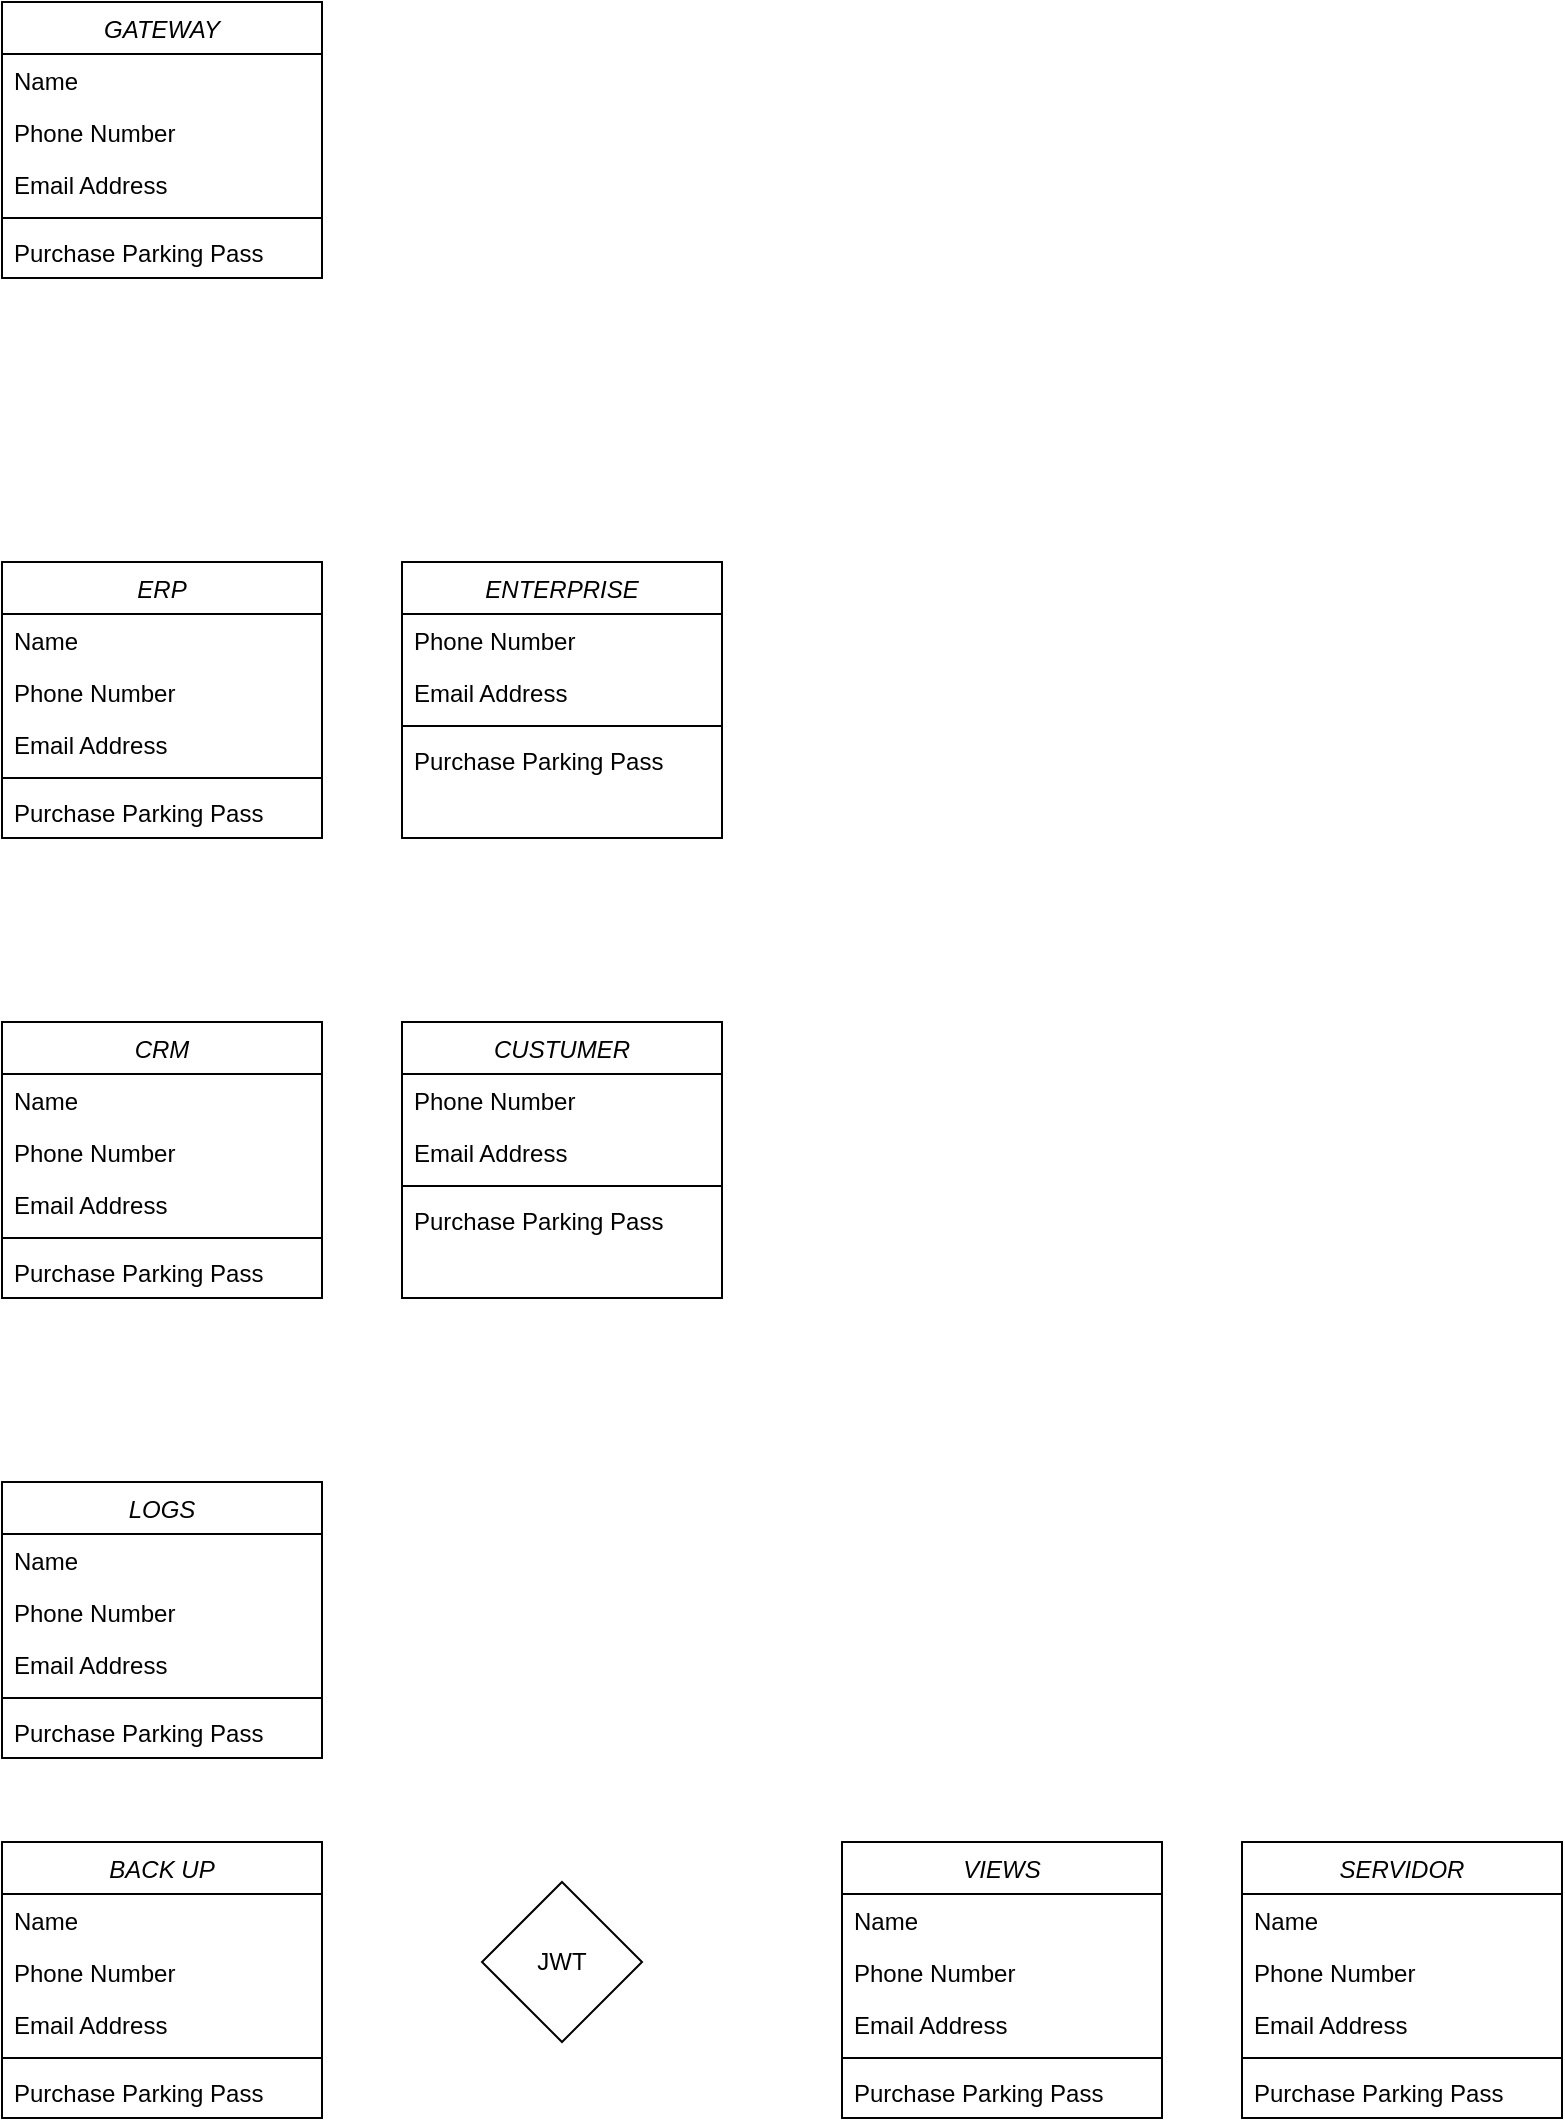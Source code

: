 <mxfile version="24.6.4" type="github">
  <diagram id="C5RBs43oDa-KdzZeNtuy" name="Page-1">
    <mxGraphModel dx="892" dy="606" grid="1" gridSize="10" guides="1" tooltips="1" connect="1" arrows="1" fold="1" page="1" pageScale="1" pageWidth="827" pageHeight="1169" math="0" shadow="0">
      <root>
        <mxCell id="WIyWlLk6GJQsqaUBKTNV-0" />
        <mxCell id="WIyWlLk6GJQsqaUBKTNV-1" parent="WIyWlLk6GJQsqaUBKTNV-0" />
        <mxCell id="zkfFHV4jXpPFQw0GAbJ--0" value="GATEWAY" style="swimlane;fontStyle=2;align=center;verticalAlign=top;childLayout=stackLayout;horizontal=1;startSize=26;horizontalStack=0;resizeParent=1;resizeLast=0;collapsible=1;marginBottom=0;rounded=0;shadow=0;strokeWidth=1;" parent="WIyWlLk6GJQsqaUBKTNV-1" vertex="1">
          <mxGeometry x="20" y="20" width="160" height="138" as="geometry">
            <mxRectangle x="230" y="140" width="160" height="26" as="alternateBounds" />
          </mxGeometry>
        </mxCell>
        <mxCell id="zkfFHV4jXpPFQw0GAbJ--1" value="Name" style="text;align=left;verticalAlign=top;spacingLeft=4;spacingRight=4;overflow=hidden;rotatable=0;points=[[0,0.5],[1,0.5]];portConstraint=eastwest;" parent="zkfFHV4jXpPFQw0GAbJ--0" vertex="1">
          <mxGeometry y="26" width="160" height="26" as="geometry" />
        </mxCell>
        <mxCell id="zkfFHV4jXpPFQw0GAbJ--2" value="Phone Number" style="text;align=left;verticalAlign=top;spacingLeft=4;spacingRight=4;overflow=hidden;rotatable=0;points=[[0,0.5],[1,0.5]];portConstraint=eastwest;rounded=0;shadow=0;html=0;" parent="zkfFHV4jXpPFQw0GAbJ--0" vertex="1">
          <mxGeometry y="52" width="160" height="26" as="geometry" />
        </mxCell>
        <mxCell id="zkfFHV4jXpPFQw0GAbJ--3" value="Email Address" style="text;align=left;verticalAlign=top;spacingLeft=4;spacingRight=4;overflow=hidden;rotatable=0;points=[[0,0.5],[1,0.5]];portConstraint=eastwest;rounded=0;shadow=0;html=0;" parent="zkfFHV4jXpPFQw0GAbJ--0" vertex="1">
          <mxGeometry y="78" width="160" height="26" as="geometry" />
        </mxCell>
        <mxCell id="zkfFHV4jXpPFQw0GAbJ--4" value="" style="line;html=1;strokeWidth=1;align=left;verticalAlign=middle;spacingTop=-1;spacingLeft=3;spacingRight=3;rotatable=0;labelPosition=right;points=[];portConstraint=eastwest;" parent="zkfFHV4jXpPFQw0GAbJ--0" vertex="1">
          <mxGeometry y="104" width="160" height="8" as="geometry" />
        </mxCell>
        <mxCell id="zkfFHV4jXpPFQw0GAbJ--5" value="Purchase Parking Pass" style="text;align=left;verticalAlign=top;spacingLeft=4;spacingRight=4;overflow=hidden;rotatable=0;points=[[0,0.5],[1,0.5]];portConstraint=eastwest;" parent="zkfFHV4jXpPFQw0GAbJ--0" vertex="1">
          <mxGeometry y="112" width="160" height="26" as="geometry" />
        </mxCell>
        <mxCell id="2K60zQkmRdF5p4EIiBmh-0" value="CRM" style="swimlane;fontStyle=2;align=center;verticalAlign=top;childLayout=stackLayout;horizontal=1;startSize=26;horizontalStack=0;resizeParent=1;resizeLast=0;collapsible=1;marginBottom=0;rounded=0;shadow=0;strokeWidth=1;" vertex="1" parent="WIyWlLk6GJQsqaUBKTNV-1">
          <mxGeometry x="20" y="530" width="160" height="138" as="geometry">
            <mxRectangle x="230" y="140" width="160" height="26" as="alternateBounds" />
          </mxGeometry>
        </mxCell>
        <mxCell id="2K60zQkmRdF5p4EIiBmh-1" value="Name" style="text;align=left;verticalAlign=top;spacingLeft=4;spacingRight=4;overflow=hidden;rotatable=0;points=[[0,0.5],[1,0.5]];portConstraint=eastwest;" vertex="1" parent="2K60zQkmRdF5p4EIiBmh-0">
          <mxGeometry y="26" width="160" height="26" as="geometry" />
        </mxCell>
        <mxCell id="2K60zQkmRdF5p4EIiBmh-2" value="Phone Number" style="text;align=left;verticalAlign=top;spacingLeft=4;spacingRight=4;overflow=hidden;rotatable=0;points=[[0,0.5],[1,0.5]];portConstraint=eastwest;rounded=0;shadow=0;html=0;" vertex="1" parent="2K60zQkmRdF5p4EIiBmh-0">
          <mxGeometry y="52" width="160" height="26" as="geometry" />
        </mxCell>
        <mxCell id="2K60zQkmRdF5p4EIiBmh-3" value="Email Address" style="text;align=left;verticalAlign=top;spacingLeft=4;spacingRight=4;overflow=hidden;rotatable=0;points=[[0,0.5],[1,0.5]];portConstraint=eastwest;rounded=0;shadow=0;html=0;" vertex="1" parent="2K60zQkmRdF5p4EIiBmh-0">
          <mxGeometry y="78" width="160" height="26" as="geometry" />
        </mxCell>
        <mxCell id="2K60zQkmRdF5p4EIiBmh-4" value="" style="line;html=1;strokeWidth=1;align=left;verticalAlign=middle;spacingTop=-1;spacingLeft=3;spacingRight=3;rotatable=0;labelPosition=right;points=[];portConstraint=eastwest;" vertex="1" parent="2K60zQkmRdF5p4EIiBmh-0">
          <mxGeometry y="104" width="160" height="8" as="geometry" />
        </mxCell>
        <mxCell id="2K60zQkmRdF5p4EIiBmh-5" value="Purchase Parking Pass" style="text;align=left;verticalAlign=top;spacingLeft=4;spacingRight=4;overflow=hidden;rotatable=0;points=[[0,0.5],[1,0.5]];portConstraint=eastwest;" vertex="1" parent="2K60zQkmRdF5p4EIiBmh-0">
          <mxGeometry y="112" width="160" height="26" as="geometry" />
        </mxCell>
        <mxCell id="2K60zQkmRdF5p4EIiBmh-6" value="ENTERPRISE" style="swimlane;fontStyle=2;align=center;verticalAlign=top;childLayout=stackLayout;horizontal=1;startSize=26;horizontalStack=0;resizeParent=1;resizeLast=0;collapsible=1;marginBottom=0;rounded=0;shadow=0;strokeWidth=1;" vertex="1" parent="WIyWlLk6GJQsqaUBKTNV-1">
          <mxGeometry x="220" y="300" width="160" height="138" as="geometry">
            <mxRectangle x="230" y="140" width="160" height="26" as="alternateBounds" />
          </mxGeometry>
        </mxCell>
        <mxCell id="2K60zQkmRdF5p4EIiBmh-8" value="Phone Number" style="text;align=left;verticalAlign=top;spacingLeft=4;spacingRight=4;overflow=hidden;rotatable=0;points=[[0,0.5],[1,0.5]];portConstraint=eastwest;rounded=0;shadow=0;html=0;" vertex="1" parent="2K60zQkmRdF5p4EIiBmh-6">
          <mxGeometry y="26" width="160" height="26" as="geometry" />
        </mxCell>
        <mxCell id="2K60zQkmRdF5p4EIiBmh-9" value="Email Address" style="text;align=left;verticalAlign=top;spacingLeft=4;spacingRight=4;overflow=hidden;rotatable=0;points=[[0,0.5],[1,0.5]];portConstraint=eastwest;rounded=0;shadow=0;html=0;" vertex="1" parent="2K60zQkmRdF5p4EIiBmh-6">
          <mxGeometry y="52" width="160" height="26" as="geometry" />
        </mxCell>
        <mxCell id="2K60zQkmRdF5p4EIiBmh-10" value="" style="line;html=1;strokeWidth=1;align=left;verticalAlign=middle;spacingTop=-1;spacingLeft=3;spacingRight=3;rotatable=0;labelPosition=right;points=[];portConstraint=eastwest;" vertex="1" parent="2K60zQkmRdF5p4EIiBmh-6">
          <mxGeometry y="78" width="160" height="8" as="geometry" />
        </mxCell>
        <mxCell id="2K60zQkmRdF5p4EIiBmh-11" value="Purchase Parking Pass" style="text;align=left;verticalAlign=top;spacingLeft=4;spacingRight=4;overflow=hidden;rotatable=0;points=[[0,0.5],[1,0.5]];portConstraint=eastwest;" vertex="1" parent="2K60zQkmRdF5p4EIiBmh-6">
          <mxGeometry y="86" width="160" height="26" as="geometry" />
        </mxCell>
        <mxCell id="2K60zQkmRdF5p4EIiBmh-13" value="VIEWS" style="swimlane;fontStyle=2;align=center;verticalAlign=top;childLayout=stackLayout;horizontal=1;startSize=26;horizontalStack=0;resizeParent=1;resizeLast=0;collapsible=1;marginBottom=0;rounded=0;shadow=0;strokeWidth=1;" vertex="1" parent="WIyWlLk6GJQsqaUBKTNV-1">
          <mxGeometry x="440" y="940" width="160" height="138" as="geometry">
            <mxRectangle x="230" y="140" width="160" height="26" as="alternateBounds" />
          </mxGeometry>
        </mxCell>
        <mxCell id="2K60zQkmRdF5p4EIiBmh-14" value="Name" style="text;align=left;verticalAlign=top;spacingLeft=4;spacingRight=4;overflow=hidden;rotatable=0;points=[[0,0.5],[1,0.5]];portConstraint=eastwest;" vertex="1" parent="2K60zQkmRdF5p4EIiBmh-13">
          <mxGeometry y="26" width="160" height="26" as="geometry" />
        </mxCell>
        <mxCell id="2K60zQkmRdF5p4EIiBmh-15" value="Phone Number" style="text;align=left;verticalAlign=top;spacingLeft=4;spacingRight=4;overflow=hidden;rotatable=0;points=[[0,0.5],[1,0.5]];portConstraint=eastwest;rounded=0;shadow=0;html=0;" vertex="1" parent="2K60zQkmRdF5p4EIiBmh-13">
          <mxGeometry y="52" width="160" height="26" as="geometry" />
        </mxCell>
        <mxCell id="2K60zQkmRdF5p4EIiBmh-16" value="Email Address" style="text;align=left;verticalAlign=top;spacingLeft=4;spacingRight=4;overflow=hidden;rotatable=0;points=[[0,0.5],[1,0.5]];portConstraint=eastwest;rounded=0;shadow=0;html=0;" vertex="1" parent="2K60zQkmRdF5p4EIiBmh-13">
          <mxGeometry y="78" width="160" height="26" as="geometry" />
        </mxCell>
        <mxCell id="2K60zQkmRdF5p4EIiBmh-17" value="" style="line;html=1;strokeWidth=1;align=left;verticalAlign=middle;spacingTop=-1;spacingLeft=3;spacingRight=3;rotatable=0;labelPosition=right;points=[];portConstraint=eastwest;" vertex="1" parent="2K60zQkmRdF5p4EIiBmh-13">
          <mxGeometry y="104" width="160" height="8" as="geometry" />
        </mxCell>
        <mxCell id="2K60zQkmRdF5p4EIiBmh-18" value="Purchase Parking Pass" style="text;align=left;verticalAlign=top;spacingLeft=4;spacingRight=4;overflow=hidden;rotatable=0;points=[[0,0.5],[1,0.5]];portConstraint=eastwest;" vertex="1" parent="2K60zQkmRdF5p4EIiBmh-13">
          <mxGeometry y="112" width="160" height="26" as="geometry" />
        </mxCell>
        <mxCell id="2K60zQkmRdF5p4EIiBmh-19" value="BACK UP" style="swimlane;fontStyle=2;align=center;verticalAlign=top;childLayout=stackLayout;horizontal=1;startSize=26;horizontalStack=0;resizeParent=1;resizeLast=0;collapsible=1;marginBottom=0;rounded=0;shadow=0;strokeWidth=1;" vertex="1" parent="WIyWlLk6GJQsqaUBKTNV-1">
          <mxGeometry x="20" y="940" width="160" height="138" as="geometry">
            <mxRectangle x="230" y="140" width="160" height="26" as="alternateBounds" />
          </mxGeometry>
        </mxCell>
        <mxCell id="2K60zQkmRdF5p4EIiBmh-20" value="Name" style="text;align=left;verticalAlign=top;spacingLeft=4;spacingRight=4;overflow=hidden;rotatable=0;points=[[0,0.5],[1,0.5]];portConstraint=eastwest;" vertex="1" parent="2K60zQkmRdF5p4EIiBmh-19">
          <mxGeometry y="26" width="160" height="26" as="geometry" />
        </mxCell>
        <mxCell id="2K60zQkmRdF5p4EIiBmh-21" value="Phone Number" style="text;align=left;verticalAlign=top;spacingLeft=4;spacingRight=4;overflow=hidden;rotatable=0;points=[[0,0.5],[1,0.5]];portConstraint=eastwest;rounded=0;shadow=0;html=0;" vertex="1" parent="2K60zQkmRdF5p4EIiBmh-19">
          <mxGeometry y="52" width="160" height="26" as="geometry" />
        </mxCell>
        <mxCell id="2K60zQkmRdF5p4EIiBmh-22" value="Email Address" style="text;align=left;verticalAlign=top;spacingLeft=4;spacingRight=4;overflow=hidden;rotatable=0;points=[[0,0.5],[1,0.5]];portConstraint=eastwest;rounded=0;shadow=0;html=0;" vertex="1" parent="2K60zQkmRdF5p4EIiBmh-19">
          <mxGeometry y="78" width="160" height="26" as="geometry" />
        </mxCell>
        <mxCell id="2K60zQkmRdF5p4EIiBmh-23" value="" style="line;html=1;strokeWidth=1;align=left;verticalAlign=middle;spacingTop=-1;spacingLeft=3;spacingRight=3;rotatable=0;labelPosition=right;points=[];portConstraint=eastwest;" vertex="1" parent="2K60zQkmRdF5p4EIiBmh-19">
          <mxGeometry y="104" width="160" height="8" as="geometry" />
        </mxCell>
        <mxCell id="2K60zQkmRdF5p4EIiBmh-24" value="Purchase Parking Pass" style="text;align=left;verticalAlign=top;spacingLeft=4;spacingRight=4;overflow=hidden;rotatable=0;points=[[0,0.5],[1,0.5]];portConstraint=eastwest;" vertex="1" parent="2K60zQkmRdF5p4EIiBmh-19">
          <mxGeometry y="112" width="160" height="26" as="geometry" />
        </mxCell>
        <mxCell id="2K60zQkmRdF5p4EIiBmh-25" value="ERP" style="swimlane;fontStyle=2;align=center;verticalAlign=top;childLayout=stackLayout;horizontal=1;startSize=26;horizontalStack=0;resizeParent=1;resizeLast=0;collapsible=1;marginBottom=0;rounded=0;shadow=0;strokeWidth=1;" vertex="1" parent="WIyWlLk6GJQsqaUBKTNV-1">
          <mxGeometry x="20" y="300" width="160" height="138" as="geometry">
            <mxRectangle x="230" y="140" width="160" height="26" as="alternateBounds" />
          </mxGeometry>
        </mxCell>
        <mxCell id="2K60zQkmRdF5p4EIiBmh-26" value="Name" style="text;align=left;verticalAlign=top;spacingLeft=4;spacingRight=4;overflow=hidden;rotatable=0;points=[[0,0.5],[1,0.5]];portConstraint=eastwest;" vertex="1" parent="2K60zQkmRdF5p4EIiBmh-25">
          <mxGeometry y="26" width="160" height="26" as="geometry" />
        </mxCell>
        <mxCell id="2K60zQkmRdF5p4EIiBmh-27" value="Phone Number" style="text;align=left;verticalAlign=top;spacingLeft=4;spacingRight=4;overflow=hidden;rotatable=0;points=[[0,0.5],[1,0.5]];portConstraint=eastwest;rounded=0;shadow=0;html=0;" vertex="1" parent="2K60zQkmRdF5p4EIiBmh-25">
          <mxGeometry y="52" width="160" height="26" as="geometry" />
        </mxCell>
        <mxCell id="2K60zQkmRdF5p4EIiBmh-28" value="Email Address" style="text;align=left;verticalAlign=top;spacingLeft=4;spacingRight=4;overflow=hidden;rotatable=0;points=[[0,0.5],[1,0.5]];portConstraint=eastwest;rounded=0;shadow=0;html=0;" vertex="1" parent="2K60zQkmRdF5p4EIiBmh-25">
          <mxGeometry y="78" width="160" height="26" as="geometry" />
        </mxCell>
        <mxCell id="2K60zQkmRdF5p4EIiBmh-29" value="" style="line;html=1;strokeWidth=1;align=left;verticalAlign=middle;spacingTop=-1;spacingLeft=3;spacingRight=3;rotatable=0;labelPosition=right;points=[];portConstraint=eastwest;" vertex="1" parent="2K60zQkmRdF5p4EIiBmh-25">
          <mxGeometry y="104" width="160" height="8" as="geometry" />
        </mxCell>
        <mxCell id="2K60zQkmRdF5p4EIiBmh-30" value="Purchase Parking Pass" style="text;align=left;verticalAlign=top;spacingLeft=4;spacingRight=4;overflow=hidden;rotatable=0;points=[[0,0.5],[1,0.5]];portConstraint=eastwest;" vertex="1" parent="2K60zQkmRdF5p4EIiBmh-25">
          <mxGeometry y="112" width="160" height="26" as="geometry" />
        </mxCell>
        <mxCell id="2K60zQkmRdF5p4EIiBmh-31" value="CUSTUMER" style="swimlane;fontStyle=2;align=center;verticalAlign=top;childLayout=stackLayout;horizontal=1;startSize=26;horizontalStack=0;resizeParent=1;resizeLast=0;collapsible=1;marginBottom=0;rounded=0;shadow=0;strokeWidth=1;" vertex="1" parent="WIyWlLk6GJQsqaUBKTNV-1">
          <mxGeometry x="220" y="530" width="160" height="138" as="geometry">
            <mxRectangle x="230" y="140" width="160" height="26" as="alternateBounds" />
          </mxGeometry>
        </mxCell>
        <mxCell id="2K60zQkmRdF5p4EIiBmh-32" value="Phone Number" style="text;align=left;verticalAlign=top;spacingLeft=4;spacingRight=4;overflow=hidden;rotatable=0;points=[[0,0.5],[1,0.5]];portConstraint=eastwest;rounded=0;shadow=0;html=0;" vertex="1" parent="2K60zQkmRdF5p4EIiBmh-31">
          <mxGeometry y="26" width="160" height="26" as="geometry" />
        </mxCell>
        <mxCell id="2K60zQkmRdF5p4EIiBmh-33" value="Email Address" style="text;align=left;verticalAlign=top;spacingLeft=4;spacingRight=4;overflow=hidden;rotatable=0;points=[[0,0.5],[1,0.5]];portConstraint=eastwest;rounded=0;shadow=0;html=0;" vertex="1" parent="2K60zQkmRdF5p4EIiBmh-31">
          <mxGeometry y="52" width="160" height="26" as="geometry" />
        </mxCell>
        <mxCell id="2K60zQkmRdF5p4EIiBmh-34" value="" style="line;html=1;strokeWidth=1;align=left;verticalAlign=middle;spacingTop=-1;spacingLeft=3;spacingRight=3;rotatable=0;labelPosition=right;points=[];portConstraint=eastwest;" vertex="1" parent="2K60zQkmRdF5p4EIiBmh-31">
          <mxGeometry y="78" width="160" height="8" as="geometry" />
        </mxCell>
        <mxCell id="2K60zQkmRdF5p4EIiBmh-35" value="Purchase Parking Pass" style="text;align=left;verticalAlign=top;spacingLeft=4;spacingRight=4;overflow=hidden;rotatable=0;points=[[0,0.5],[1,0.5]];portConstraint=eastwest;" vertex="1" parent="2K60zQkmRdF5p4EIiBmh-31">
          <mxGeometry y="86" width="160" height="26" as="geometry" />
        </mxCell>
        <mxCell id="2K60zQkmRdF5p4EIiBmh-36" value="LOGS" style="swimlane;fontStyle=2;align=center;verticalAlign=top;childLayout=stackLayout;horizontal=1;startSize=26;horizontalStack=0;resizeParent=1;resizeLast=0;collapsible=1;marginBottom=0;rounded=0;shadow=0;strokeWidth=1;" vertex="1" parent="WIyWlLk6GJQsqaUBKTNV-1">
          <mxGeometry x="20" y="760" width="160" height="138" as="geometry">
            <mxRectangle x="230" y="140" width="160" height="26" as="alternateBounds" />
          </mxGeometry>
        </mxCell>
        <mxCell id="2K60zQkmRdF5p4EIiBmh-37" value="Name" style="text;align=left;verticalAlign=top;spacingLeft=4;spacingRight=4;overflow=hidden;rotatable=0;points=[[0,0.5],[1,0.5]];portConstraint=eastwest;" vertex="1" parent="2K60zQkmRdF5p4EIiBmh-36">
          <mxGeometry y="26" width="160" height="26" as="geometry" />
        </mxCell>
        <mxCell id="2K60zQkmRdF5p4EIiBmh-38" value="Phone Number" style="text;align=left;verticalAlign=top;spacingLeft=4;spacingRight=4;overflow=hidden;rotatable=0;points=[[0,0.5],[1,0.5]];portConstraint=eastwest;rounded=0;shadow=0;html=0;" vertex="1" parent="2K60zQkmRdF5p4EIiBmh-36">
          <mxGeometry y="52" width="160" height="26" as="geometry" />
        </mxCell>
        <mxCell id="2K60zQkmRdF5p4EIiBmh-39" value="Email Address" style="text;align=left;verticalAlign=top;spacingLeft=4;spacingRight=4;overflow=hidden;rotatable=0;points=[[0,0.5],[1,0.5]];portConstraint=eastwest;rounded=0;shadow=0;html=0;" vertex="1" parent="2K60zQkmRdF5p4EIiBmh-36">
          <mxGeometry y="78" width="160" height="26" as="geometry" />
        </mxCell>
        <mxCell id="2K60zQkmRdF5p4EIiBmh-40" value="" style="line;html=1;strokeWidth=1;align=left;verticalAlign=middle;spacingTop=-1;spacingLeft=3;spacingRight=3;rotatable=0;labelPosition=right;points=[];portConstraint=eastwest;" vertex="1" parent="2K60zQkmRdF5p4EIiBmh-36">
          <mxGeometry y="104" width="160" height="8" as="geometry" />
        </mxCell>
        <mxCell id="2K60zQkmRdF5p4EIiBmh-41" value="Purchase Parking Pass" style="text;align=left;verticalAlign=top;spacingLeft=4;spacingRight=4;overflow=hidden;rotatable=0;points=[[0,0.5],[1,0.5]];portConstraint=eastwest;" vertex="1" parent="2K60zQkmRdF5p4EIiBmh-36">
          <mxGeometry y="112" width="160" height="26" as="geometry" />
        </mxCell>
        <mxCell id="2K60zQkmRdF5p4EIiBmh-42" value="SERVIDOR" style="swimlane;fontStyle=2;align=center;verticalAlign=top;childLayout=stackLayout;horizontal=1;startSize=26;horizontalStack=0;resizeParent=1;resizeLast=0;collapsible=1;marginBottom=0;rounded=0;shadow=0;strokeWidth=1;" vertex="1" parent="WIyWlLk6GJQsqaUBKTNV-1">
          <mxGeometry x="640" y="940" width="160" height="138" as="geometry">
            <mxRectangle x="230" y="140" width="160" height="26" as="alternateBounds" />
          </mxGeometry>
        </mxCell>
        <mxCell id="2K60zQkmRdF5p4EIiBmh-43" value="Name" style="text;align=left;verticalAlign=top;spacingLeft=4;spacingRight=4;overflow=hidden;rotatable=0;points=[[0,0.5],[1,0.5]];portConstraint=eastwest;" vertex="1" parent="2K60zQkmRdF5p4EIiBmh-42">
          <mxGeometry y="26" width="160" height="26" as="geometry" />
        </mxCell>
        <mxCell id="2K60zQkmRdF5p4EIiBmh-44" value="Phone Number" style="text;align=left;verticalAlign=top;spacingLeft=4;spacingRight=4;overflow=hidden;rotatable=0;points=[[0,0.5],[1,0.5]];portConstraint=eastwest;rounded=0;shadow=0;html=0;" vertex="1" parent="2K60zQkmRdF5p4EIiBmh-42">
          <mxGeometry y="52" width="160" height="26" as="geometry" />
        </mxCell>
        <mxCell id="2K60zQkmRdF5p4EIiBmh-45" value="Email Address" style="text;align=left;verticalAlign=top;spacingLeft=4;spacingRight=4;overflow=hidden;rotatable=0;points=[[0,0.5],[1,0.5]];portConstraint=eastwest;rounded=0;shadow=0;html=0;" vertex="1" parent="2K60zQkmRdF5p4EIiBmh-42">
          <mxGeometry y="78" width="160" height="26" as="geometry" />
        </mxCell>
        <mxCell id="2K60zQkmRdF5p4EIiBmh-46" value="" style="line;html=1;strokeWidth=1;align=left;verticalAlign=middle;spacingTop=-1;spacingLeft=3;spacingRight=3;rotatable=0;labelPosition=right;points=[];portConstraint=eastwest;" vertex="1" parent="2K60zQkmRdF5p4EIiBmh-42">
          <mxGeometry y="104" width="160" height="8" as="geometry" />
        </mxCell>
        <mxCell id="2K60zQkmRdF5p4EIiBmh-47" value="Purchase Parking Pass" style="text;align=left;verticalAlign=top;spacingLeft=4;spacingRight=4;overflow=hidden;rotatable=0;points=[[0,0.5],[1,0.5]];portConstraint=eastwest;" vertex="1" parent="2K60zQkmRdF5p4EIiBmh-42">
          <mxGeometry y="112" width="160" height="26" as="geometry" />
        </mxCell>
        <mxCell id="2K60zQkmRdF5p4EIiBmh-49" value="JWT" style="rhombus;whiteSpace=wrap;html=1;" vertex="1" parent="WIyWlLk6GJQsqaUBKTNV-1">
          <mxGeometry x="260" y="960" width="80" height="80" as="geometry" />
        </mxCell>
      </root>
    </mxGraphModel>
  </diagram>
</mxfile>
